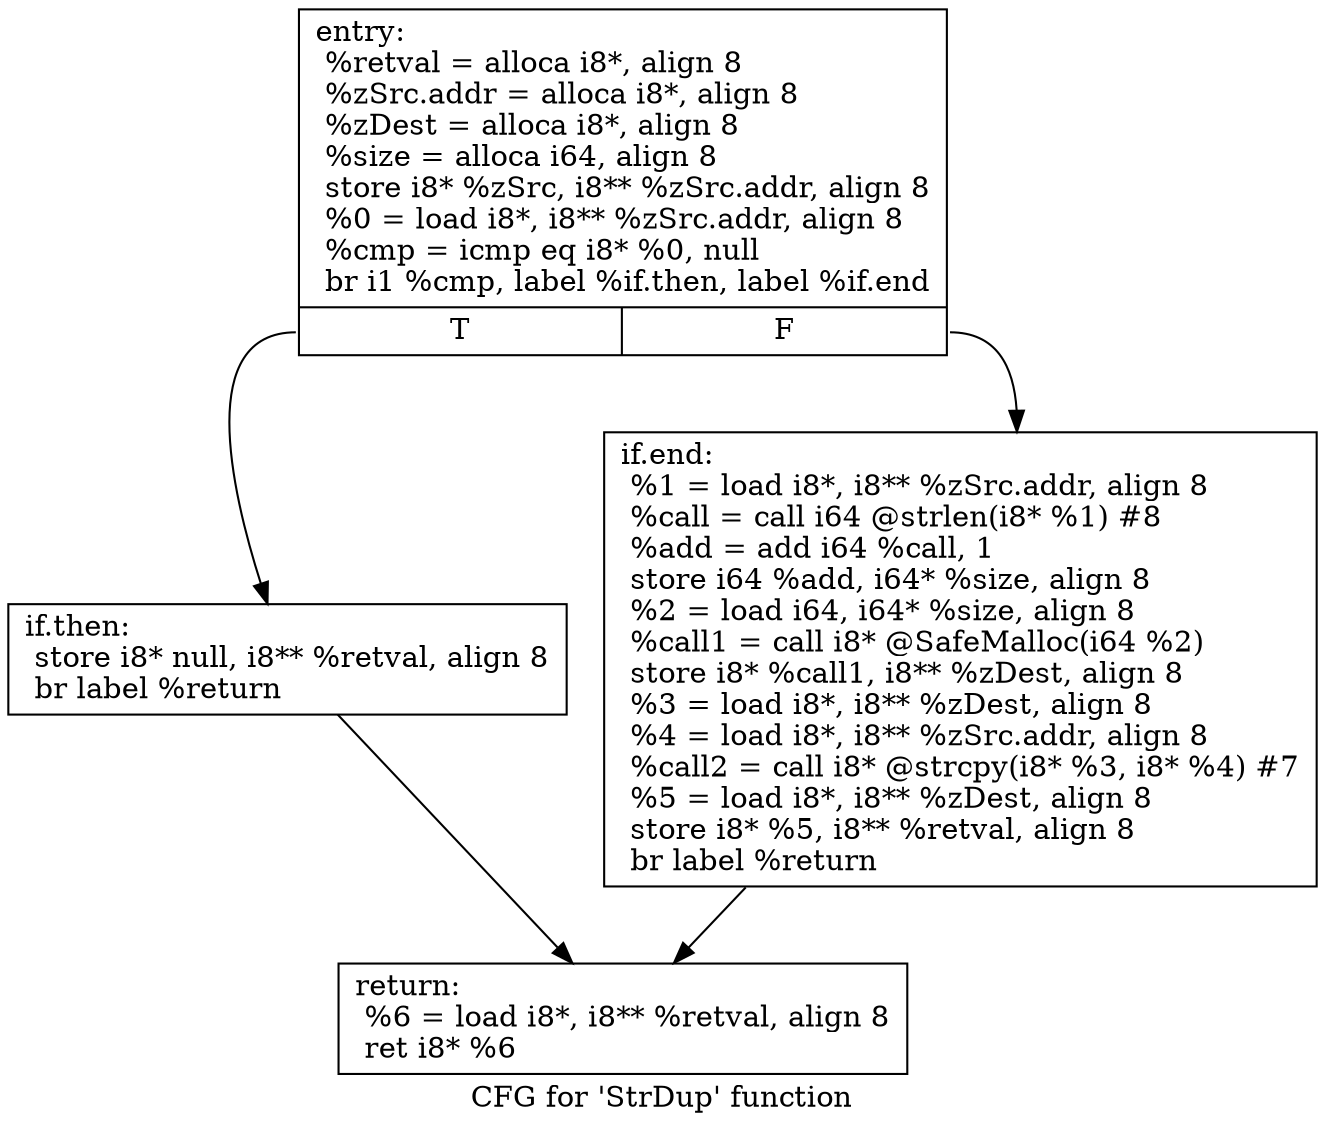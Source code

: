 digraph "CFG for 'StrDup' function" {
	label="CFG for 'StrDup' function";

	Node0xc03ff0 [shape=record,label="{entry:\l  %retval = alloca i8*, align 8\l  %zSrc.addr = alloca i8*, align 8\l  %zDest = alloca i8*, align 8\l  %size = alloca i64, align 8\l  store i8* %zSrc, i8** %zSrc.addr, align 8\l  %0 = load i8*, i8** %zSrc.addr, align 8\l  %cmp = icmp eq i8* %0, null\l  br i1 %cmp, label %if.then, label %if.end\l|{<s0>T|<s1>F}}"];
	Node0xc03ff0:s0 -> Node0xc041e0;
	Node0xc03ff0:s1 -> Node0xc04250;
	Node0xc041e0 [shape=record,label="{if.then:                                          \l  store i8* null, i8** %retval, align 8\l  br label %return\l}"];
	Node0xc041e0 -> Node0xc04430;
	Node0xc04250 [shape=record,label="{if.end:                                           \l  %1 = load i8*, i8** %zSrc.addr, align 8\l  %call = call i64 @strlen(i8* %1) #8\l  %add = add i64 %call, 1\l  store i64 %add, i64* %size, align 8\l  %2 = load i64, i64* %size, align 8\l  %call1 = call i8* @SafeMalloc(i64 %2)\l  store i8* %call1, i8** %zDest, align 8\l  %3 = load i8*, i8** %zDest, align 8\l  %4 = load i8*, i8** %zSrc.addr, align 8\l  %call2 = call i8* @strcpy(i8* %3, i8* %4) #7\l  %5 = load i8*, i8** %zDest, align 8\l  store i8* %5, i8** %retval, align 8\l  br label %return\l}"];
	Node0xc04250 -> Node0xc04430;
	Node0xc04430 [shape=record,label="{return:                                           \l  %6 = load i8*, i8** %retval, align 8\l  ret i8* %6\l}"];
}

